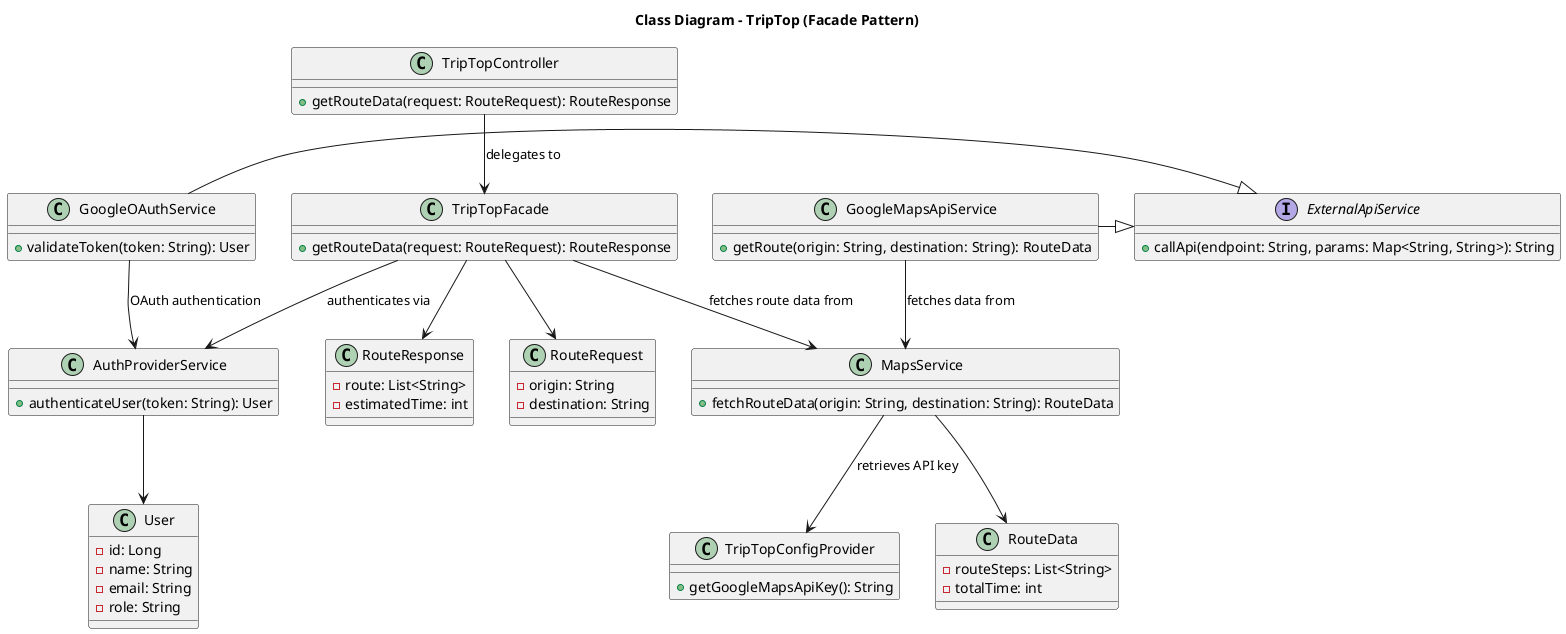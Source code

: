 @startuml
title Class Diagram - TripTop (Facade Pattern)

class TripTopController {
    +getRouteData(request: RouteRequest): RouteResponse
}

class TripTopFacade {
    +getRouteData(request: RouteRequest): RouteResponse
}

class AuthProviderService {
    +authenticateUser(token: String): User
}

class MapsService {
    +fetchRouteData(origin: String, destination: String): RouteData
}

class TripTopConfigProvider {
    +getGoogleMapsApiKey(): String
}

class User {
    -id: Long
    -name: String
    -email: String
    -role: String
}

class RouteRequest {
    -origin: String
    -destination: String
}

class RouteResponse {
    -route: List<String>
    -estimatedTime: int
}

class RouteData {
    -routeSteps: List<String>
    -totalTime: int
}

interface ExternalApiService {
    +callApi(endpoint: String, params: Map<String, String>): String
}

class GoogleOAuthService {
    +validateToken(token: String): User
}

class GoogleMapsApiService {
    +getRoute(origin: String, destination: String): RouteData
}

TripTopController --> TripTopFacade : "delegates to"
TripTopFacade --> AuthProviderService : "authenticates via"
TripTopFacade --> MapsService : "fetches route data from"
MapsService --> TripTopConfigProvider : "retrieves API key"
TripTopFacade --> RouteRequest
TripTopFacade --> RouteResponse
MapsService --> RouteData
AuthProviderService --> User
GoogleOAuthService -|> ExternalApiService
GoogleMapsApiService -|> ExternalApiService
GoogleOAuthService --> AuthProviderService : "OAuth authentication"
GoogleMapsApiService --> MapsService : "fetches data from"

@enduml
